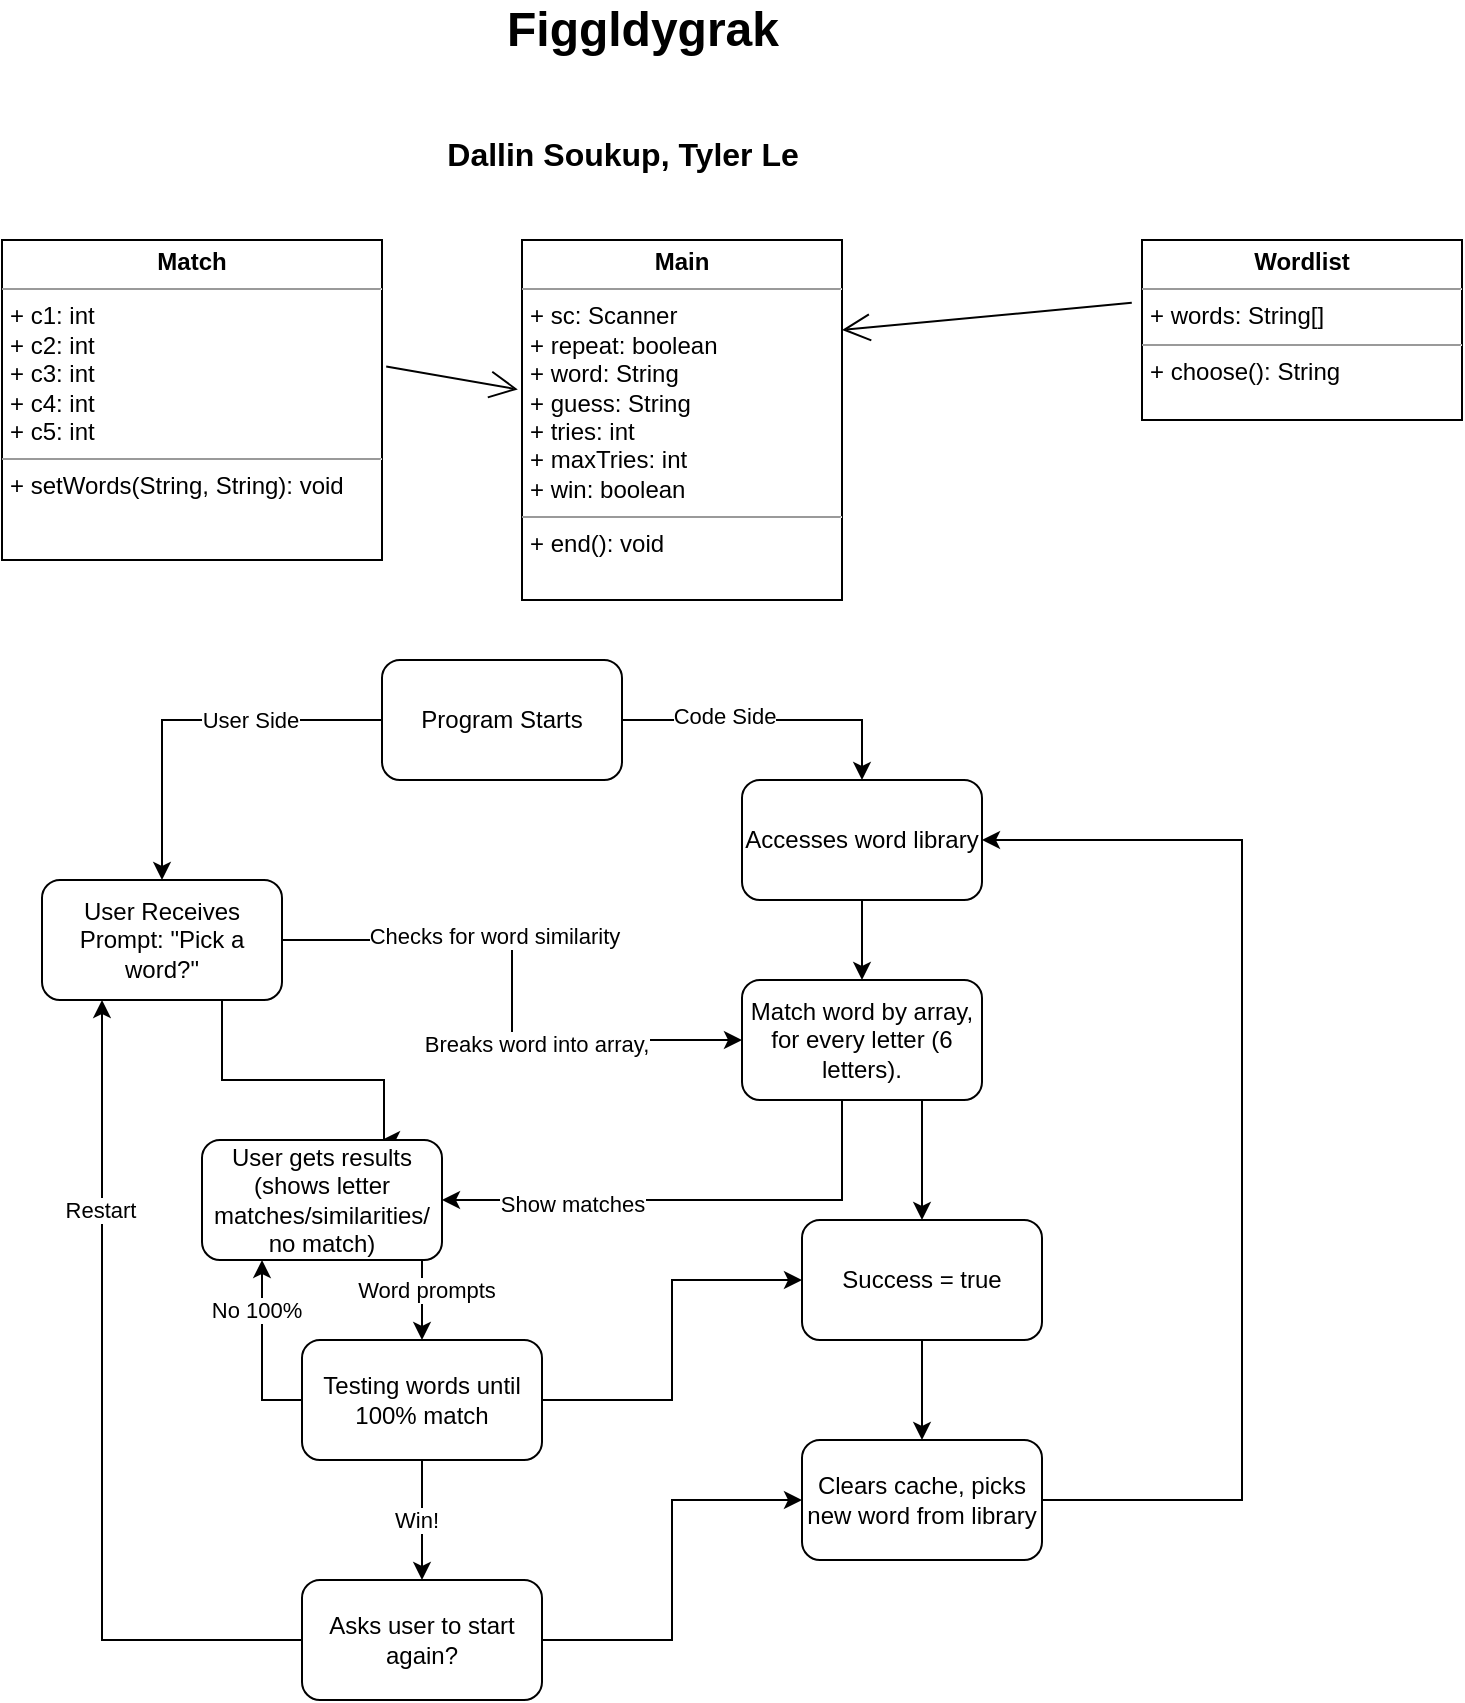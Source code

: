 <mxfile version="21.7.4" type="github">
  <diagram name="Page-1" id="Tx2Y7DHx7KfpgCzlKDU4">
    <mxGraphModel dx="1434" dy="758" grid="1" gridSize="10" guides="1" tooltips="1" connect="1" arrows="1" fold="1" page="1" pageScale="1" pageWidth="850" pageHeight="1100" math="0" shadow="0">
      <root>
        <mxCell id="0" />
        <mxCell id="1" parent="0" />
        <mxCell id="DddoxypXK8zhNxieMubF-4" value="Figgldygrak" style="text;strokeColor=none;fillColor=none;html=1;fontSize=24;fontStyle=1;verticalAlign=middle;align=center;" parent="1" vertex="1">
          <mxGeometry x="270" y="150" width="160" height="30" as="geometry" />
        </mxCell>
        <mxCell id="DddoxypXK8zhNxieMubF-5" value="&lt;font style=&quot;font-size: 16px;&quot;&gt;Dallin Soukup, Tyler Le&lt;/font&gt;" style="text;strokeColor=none;fillColor=none;html=1;fontSize=24;fontStyle=1;verticalAlign=middle;align=center;" parent="1" vertex="1">
          <mxGeometry x="120" y="210" width="440" height="30" as="geometry" />
        </mxCell>
        <mxCell id="DddoxypXK8zhNxieMubF-6" value="&lt;p style=&quot;margin:0px;margin-top:4px;text-align:center;&quot;&gt;&lt;b&gt;Main&lt;/b&gt;&lt;/p&gt;&lt;hr size=&quot;1&quot;&gt;&lt;p style=&quot;margin:0px;margin-left:4px;&quot;&gt;+ sc: Scanner&lt;/p&gt;&lt;p style=&quot;margin:0px;margin-left:4px;&quot;&gt;+ repeat: boolean&lt;/p&gt;&lt;p style=&quot;margin:0px;margin-left:4px;&quot;&gt;+ word: String&lt;/p&gt;&lt;p style=&quot;margin:0px;margin-left:4px;&quot;&gt;+ guess: String&lt;/p&gt;&lt;p style=&quot;margin:0px;margin-left:4px;&quot;&gt;+ tries: int&lt;/p&gt;&lt;p style=&quot;margin:0px;margin-left:4px;&quot;&gt;+ maxTries: int&lt;/p&gt;&lt;p style=&quot;margin:0px;margin-left:4px;&quot;&gt;+ win: boolean&lt;/p&gt;&lt;hr size=&quot;1&quot;&gt;&lt;p style=&quot;margin:0px;margin-left:4px;&quot;&gt;+ end(): void&lt;/p&gt;" style="verticalAlign=top;align=left;overflow=fill;fontSize=12;fontFamily=Helvetica;html=1;whiteSpace=wrap;" parent="1" vertex="1">
          <mxGeometry x="290" y="270" width="160" height="180" as="geometry" />
        </mxCell>
        <mxCell id="DddoxypXK8zhNxieMubF-7" value="&lt;p style=&quot;margin:0px;margin-top:4px;text-align:center;&quot;&gt;&lt;b&gt;Wordlist&lt;/b&gt;&lt;/p&gt;&lt;hr size=&quot;1&quot;&gt;&lt;p style=&quot;margin:0px;margin-left:4px;&quot;&gt;+ words: String[]&lt;/p&gt;&lt;hr size=&quot;1&quot;&gt;&lt;p style=&quot;margin:0px;margin-left:4px;&quot;&gt;+ choose(): String&lt;/p&gt;" style="verticalAlign=top;align=left;overflow=fill;fontSize=12;fontFamily=Helvetica;html=1;whiteSpace=wrap;" parent="1" vertex="1">
          <mxGeometry x="600" y="270" width="160" height="90" as="geometry" />
        </mxCell>
        <mxCell id="DddoxypXK8zhNxieMubF-8" value="&lt;p style=&quot;margin:0px;margin-top:4px;text-align:center;&quot;&gt;&lt;b&gt;Match&lt;/b&gt;&lt;/p&gt;&lt;hr size=&quot;1&quot;&gt;&lt;p style=&quot;margin:0px;margin-left:4px;&quot;&gt;+ c1: int&lt;/p&gt;&lt;p style=&quot;margin:0px;margin-left:4px;&quot;&gt;+ c2: int&lt;/p&gt;&lt;p style=&quot;margin:0px;margin-left:4px;&quot;&gt;+ c3: int&lt;/p&gt;&lt;p style=&quot;margin:0px;margin-left:4px;&quot;&gt;+ c4: int&lt;/p&gt;&lt;p style=&quot;margin:0px;margin-left:4px;&quot;&gt;+ c5: int&lt;/p&gt;&lt;hr size=&quot;1&quot;&gt;&lt;p style=&quot;margin:0px;margin-left:4px;&quot;&gt;+ setWords(String, String): void&lt;/p&gt;" style="verticalAlign=top;align=left;overflow=fill;fontSize=12;fontFamily=Helvetica;html=1;whiteSpace=wrap;" parent="1" vertex="1">
          <mxGeometry x="30" y="270" width="190" height="160" as="geometry" />
        </mxCell>
        <mxCell id="DddoxypXK8zhNxieMubF-9" value="" style="endArrow=open;endFill=1;endSize=12;html=1;rounded=0;entryX=1;entryY=0.25;entryDx=0;entryDy=0;exitX=-0.032;exitY=0.349;exitDx=0;exitDy=0;exitPerimeter=0;" parent="1" source="DddoxypXK8zhNxieMubF-7" target="DddoxypXK8zhNxieMubF-6" edge="1">
          <mxGeometry width="160" relative="1" as="geometry">
            <mxPoint x="590" y="310" as="sourcePoint" />
            <mxPoint x="460" y="320" as="targetPoint" />
          </mxGeometry>
        </mxCell>
        <mxCell id="DddoxypXK8zhNxieMubF-10" value="" style="endArrow=open;endFill=1;endSize=12;html=1;rounded=0;entryX=-0.013;entryY=0.415;entryDx=0;entryDy=0;entryPerimeter=0;exitX=1.011;exitY=0.395;exitDx=0;exitDy=0;exitPerimeter=0;" parent="1" source="DddoxypXK8zhNxieMubF-8" target="DddoxypXK8zhNxieMubF-6" edge="1">
          <mxGeometry width="160" relative="1" as="geometry">
            <mxPoint x="230" y="330" as="sourcePoint" />
            <mxPoint x="440" y="310" as="targetPoint" />
          </mxGeometry>
        </mxCell>
        <mxCell id="K_qdH33XFzTLU3RMaccm-2" style="edgeStyle=orthogonalEdgeStyle;rounded=0;orthogonalLoop=1;jettySize=auto;html=1;exitX=1;exitY=0.5;exitDx=0;exitDy=0;entryX=0.5;entryY=0;entryDx=0;entryDy=0;" edge="1" parent="1" source="K_qdH33XFzTLU3RMaccm-1" target="K_qdH33XFzTLU3RMaccm-4">
          <mxGeometry relative="1" as="geometry">
            <mxPoint x="280" y="580" as="targetPoint" />
          </mxGeometry>
        </mxCell>
        <mxCell id="K_qdH33XFzTLU3RMaccm-12" value="Code Side" style="edgeLabel;html=1;align=center;verticalAlign=middle;resizable=0;points=[];" vertex="1" connectable="0" parent="K_qdH33XFzTLU3RMaccm-2">
          <mxGeometry x="-0.32" y="2" relative="1" as="geometry">
            <mxPoint as="offset" />
          </mxGeometry>
        </mxCell>
        <mxCell id="K_qdH33XFzTLU3RMaccm-6" style="edgeStyle=orthogonalEdgeStyle;rounded=0;orthogonalLoop=1;jettySize=auto;html=1;exitX=0;exitY=0.5;exitDx=0;exitDy=0;" edge="1" parent="1" source="K_qdH33XFzTLU3RMaccm-1" target="K_qdH33XFzTLU3RMaccm-5">
          <mxGeometry relative="1" as="geometry" />
        </mxCell>
        <mxCell id="K_qdH33XFzTLU3RMaccm-13" value="User Side" style="edgeLabel;html=1;align=center;verticalAlign=middle;resizable=0;points=[];" vertex="1" connectable="0" parent="K_qdH33XFzTLU3RMaccm-6">
          <mxGeometry x="-0.305" relative="1" as="geometry">
            <mxPoint as="offset" />
          </mxGeometry>
        </mxCell>
        <mxCell id="K_qdH33XFzTLU3RMaccm-1" value="Program Starts" style="rounded=1;whiteSpace=wrap;html=1;" vertex="1" parent="1">
          <mxGeometry x="220" y="480" width="120" height="60" as="geometry" />
        </mxCell>
        <mxCell id="K_qdH33XFzTLU3RMaccm-15" style="edgeStyle=orthogonalEdgeStyle;rounded=0;orthogonalLoop=1;jettySize=auto;html=1;exitX=0.5;exitY=1;exitDx=0;exitDy=0;" edge="1" parent="1" source="K_qdH33XFzTLU3RMaccm-4" target="K_qdH33XFzTLU3RMaccm-14">
          <mxGeometry relative="1" as="geometry" />
        </mxCell>
        <mxCell id="K_qdH33XFzTLU3RMaccm-4" value="Accesses word library" style="rounded=1;whiteSpace=wrap;html=1;" vertex="1" parent="1">
          <mxGeometry x="400" y="540" width="120" height="60" as="geometry" />
        </mxCell>
        <mxCell id="K_qdH33XFzTLU3RMaccm-16" style="edgeStyle=orthogonalEdgeStyle;rounded=0;orthogonalLoop=1;jettySize=auto;html=1;entryX=0;entryY=0.5;entryDx=0;entryDy=0;" edge="1" parent="1" source="K_qdH33XFzTLU3RMaccm-5" target="K_qdH33XFzTLU3RMaccm-14">
          <mxGeometry relative="1" as="geometry" />
        </mxCell>
        <mxCell id="K_qdH33XFzTLU3RMaccm-17" value="Checks for word similarity" style="edgeLabel;html=1;align=center;verticalAlign=middle;resizable=0;points=[];" vertex="1" connectable="0" parent="K_qdH33XFzTLU3RMaccm-16">
          <mxGeometry x="-0.243" y="2" relative="1" as="geometry">
            <mxPoint as="offset" />
          </mxGeometry>
        </mxCell>
        <mxCell id="K_qdH33XFzTLU3RMaccm-18" value="Breaks word into array," style="edgeLabel;html=1;align=center;verticalAlign=middle;resizable=0;points=[];" vertex="1" connectable="0" parent="K_qdH33XFzTLU3RMaccm-16">
          <mxGeometry x="0.264" y="-2" relative="1" as="geometry">
            <mxPoint as="offset" />
          </mxGeometry>
        </mxCell>
        <mxCell id="K_qdH33XFzTLU3RMaccm-21" value="" style="edgeStyle=orthogonalEdgeStyle;rounded=0;orthogonalLoop=1;jettySize=auto;html=1;" edge="1" parent="1">
          <mxGeometry relative="1" as="geometry">
            <mxPoint x="140" y="650" as="sourcePoint" />
            <mxPoint x="220" y="720" as="targetPoint" />
            <Array as="points">
              <mxPoint x="140" y="690" />
              <mxPoint x="221" y="690" />
            </Array>
          </mxGeometry>
        </mxCell>
        <mxCell id="K_qdH33XFzTLU3RMaccm-5" value="User Receives Prompt: &quot;Pick a word?&quot;" style="rounded=1;whiteSpace=wrap;html=1;" vertex="1" parent="1">
          <mxGeometry x="50" y="590" width="120" height="60" as="geometry" />
        </mxCell>
        <mxCell id="K_qdH33XFzTLU3RMaccm-23" style="edgeStyle=orthogonalEdgeStyle;rounded=0;orthogonalLoop=1;jettySize=auto;html=1;entryX=1;entryY=0.5;entryDx=0;entryDy=0;" edge="1" parent="1" source="K_qdH33XFzTLU3RMaccm-14" target="K_qdH33XFzTLU3RMaccm-20">
          <mxGeometry relative="1" as="geometry">
            <Array as="points">
              <mxPoint x="450" y="750" />
            </Array>
          </mxGeometry>
        </mxCell>
        <mxCell id="K_qdH33XFzTLU3RMaccm-24" value="Show matches" style="edgeLabel;html=1;align=center;verticalAlign=middle;resizable=0;points=[];" vertex="1" connectable="0" parent="K_qdH33XFzTLU3RMaccm-23">
          <mxGeometry x="0.48" y="2" relative="1" as="geometry">
            <mxPoint as="offset" />
          </mxGeometry>
        </mxCell>
        <mxCell id="K_qdH33XFzTLU3RMaccm-37" style="edgeStyle=orthogonalEdgeStyle;rounded=0;orthogonalLoop=1;jettySize=auto;html=1;exitX=0.75;exitY=1;exitDx=0;exitDy=0;" edge="1" parent="1" source="K_qdH33XFzTLU3RMaccm-14">
          <mxGeometry relative="1" as="geometry">
            <mxPoint x="490" y="760" as="targetPoint" />
          </mxGeometry>
        </mxCell>
        <mxCell id="K_qdH33XFzTLU3RMaccm-14" value="Match word by array, for every letter (6 letters)." style="rounded=1;whiteSpace=wrap;html=1;" vertex="1" parent="1">
          <mxGeometry x="400" y="640" width="120" height="60" as="geometry" />
        </mxCell>
        <mxCell id="K_qdH33XFzTLU3RMaccm-25" style="edgeStyle=orthogonalEdgeStyle;rounded=0;orthogonalLoop=1;jettySize=auto;html=1;entryX=0.5;entryY=0;entryDx=0;entryDy=0;" edge="1" parent="1" source="K_qdH33XFzTLU3RMaccm-20" target="K_qdH33XFzTLU3RMaccm-26">
          <mxGeometry relative="1" as="geometry">
            <mxPoint x="190" y="810" as="targetPoint" />
            <Array as="points">
              <mxPoint x="240" y="780" />
              <mxPoint x="240" y="780" />
            </Array>
          </mxGeometry>
        </mxCell>
        <mxCell id="K_qdH33XFzTLU3RMaccm-30" value="Word prompts" style="edgeLabel;html=1;align=center;verticalAlign=middle;resizable=0;points=[];" vertex="1" connectable="0" parent="K_qdH33XFzTLU3RMaccm-25">
          <mxGeometry x="-0.28" y="2" relative="1" as="geometry">
            <mxPoint as="offset" />
          </mxGeometry>
        </mxCell>
        <mxCell id="K_qdH33XFzTLU3RMaccm-20" value="User gets results (shows letter matches/similarities/&lt;br&gt;no match)" style="rounded=1;whiteSpace=wrap;html=1;" vertex="1" parent="1">
          <mxGeometry x="130" y="720" width="120" height="60" as="geometry" />
        </mxCell>
        <mxCell id="K_qdH33XFzTLU3RMaccm-28" style="edgeStyle=orthogonalEdgeStyle;rounded=0;orthogonalLoop=1;jettySize=auto;html=1;exitX=0;exitY=0.5;exitDx=0;exitDy=0;entryX=0.25;entryY=1;entryDx=0;entryDy=0;" edge="1" parent="1" source="K_qdH33XFzTLU3RMaccm-26" target="K_qdH33XFzTLU3RMaccm-20">
          <mxGeometry relative="1" as="geometry" />
        </mxCell>
        <mxCell id="K_qdH33XFzTLU3RMaccm-29" value="No 100%" style="edgeLabel;html=1;align=center;verticalAlign=middle;resizable=0;points=[];" vertex="1" connectable="0" parent="K_qdH33XFzTLU3RMaccm-28">
          <mxGeometry x="0.44" y="3" relative="1" as="geometry">
            <mxPoint as="offset" />
          </mxGeometry>
        </mxCell>
        <mxCell id="K_qdH33XFzTLU3RMaccm-32" style="edgeStyle=orthogonalEdgeStyle;rounded=0;orthogonalLoop=1;jettySize=auto;html=1;" edge="1" parent="1" source="K_qdH33XFzTLU3RMaccm-26">
          <mxGeometry relative="1" as="geometry">
            <mxPoint x="240" y="940" as="targetPoint" />
          </mxGeometry>
        </mxCell>
        <mxCell id="K_qdH33XFzTLU3RMaccm-33" value="Win!" style="edgeLabel;html=1;align=center;verticalAlign=middle;resizable=0;points=[];" vertex="1" connectable="0" parent="K_qdH33XFzTLU3RMaccm-32">
          <mxGeometry x="-0.008" y="-3" relative="1" as="geometry">
            <mxPoint x="-3" y="-3" as="offset" />
          </mxGeometry>
        </mxCell>
        <mxCell id="K_qdH33XFzTLU3RMaccm-39" style="edgeStyle=orthogonalEdgeStyle;rounded=0;orthogonalLoop=1;jettySize=auto;html=1;" edge="1" parent="1" source="K_qdH33XFzTLU3RMaccm-26" target="K_qdH33XFzTLU3RMaccm-38">
          <mxGeometry relative="1" as="geometry" />
        </mxCell>
        <mxCell id="K_qdH33XFzTLU3RMaccm-26" value="Testing words until 100% match" style="rounded=1;whiteSpace=wrap;html=1;" vertex="1" parent="1">
          <mxGeometry x="180" y="820" width="120" height="60" as="geometry" />
        </mxCell>
        <mxCell id="K_qdH33XFzTLU3RMaccm-35" style="edgeStyle=orthogonalEdgeStyle;rounded=0;orthogonalLoop=1;jettySize=auto;html=1;entryX=0.25;entryY=1;entryDx=0;entryDy=0;" edge="1" parent="1" source="K_qdH33XFzTLU3RMaccm-34" target="K_qdH33XFzTLU3RMaccm-5">
          <mxGeometry relative="1" as="geometry" />
        </mxCell>
        <mxCell id="K_qdH33XFzTLU3RMaccm-36" value="Restart" style="edgeLabel;html=1;align=center;verticalAlign=middle;resizable=0;points=[];" vertex="1" connectable="0" parent="K_qdH33XFzTLU3RMaccm-35">
          <mxGeometry x="0.5" y="1" relative="1" as="geometry">
            <mxPoint as="offset" />
          </mxGeometry>
        </mxCell>
        <mxCell id="K_qdH33XFzTLU3RMaccm-42" style="edgeStyle=orthogonalEdgeStyle;rounded=0;orthogonalLoop=1;jettySize=auto;html=1;entryX=0;entryY=0.5;entryDx=0;entryDy=0;" edge="1" parent="1" source="K_qdH33XFzTLU3RMaccm-34" target="K_qdH33XFzTLU3RMaccm-41">
          <mxGeometry relative="1" as="geometry" />
        </mxCell>
        <mxCell id="K_qdH33XFzTLU3RMaccm-34" value="Asks user to start again?" style="rounded=1;whiteSpace=wrap;html=1;" vertex="1" parent="1">
          <mxGeometry x="180" y="940" width="120" height="60" as="geometry" />
        </mxCell>
        <mxCell id="K_qdH33XFzTLU3RMaccm-40" style="edgeStyle=orthogonalEdgeStyle;rounded=0;orthogonalLoop=1;jettySize=auto;html=1;" edge="1" parent="1" source="K_qdH33XFzTLU3RMaccm-38">
          <mxGeometry relative="1" as="geometry">
            <mxPoint x="490" y="870" as="targetPoint" />
          </mxGeometry>
        </mxCell>
        <mxCell id="K_qdH33XFzTLU3RMaccm-38" value="Success = true" style="rounded=1;whiteSpace=wrap;html=1;" vertex="1" parent="1">
          <mxGeometry x="430" y="760" width="120" height="60" as="geometry" />
        </mxCell>
        <mxCell id="K_qdH33XFzTLU3RMaccm-43" style="edgeStyle=orthogonalEdgeStyle;rounded=0;orthogonalLoop=1;jettySize=auto;html=1;entryX=1;entryY=0.5;entryDx=0;entryDy=0;" edge="1" parent="1" source="K_qdH33XFzTLU3RMaccm-41" target="K_qdH33XFzTLU3RMaccm-4">
          <mxGeometry relative="1" as="geometry">
            <Array as="points">
              <mxPoint x="650" y="900" />
              <mxPoint x="650" y="570" />
            </Array>
          </mxGeometry>
        </mxCell>
        <mxCell id="K_qdH33XFzTLU3RMaccm-41" value="Clears cache, picks new word from library" style="rounded=1;whiteSpace=wrap;html=1;" vertex="1" parent="1">
          <mxGeometry x="430" y="870" width="120" height="60" as="geometry" />
        </mxCell>
      </root>
    </mxGraphModel>
  </diagram>
</mxfile>
